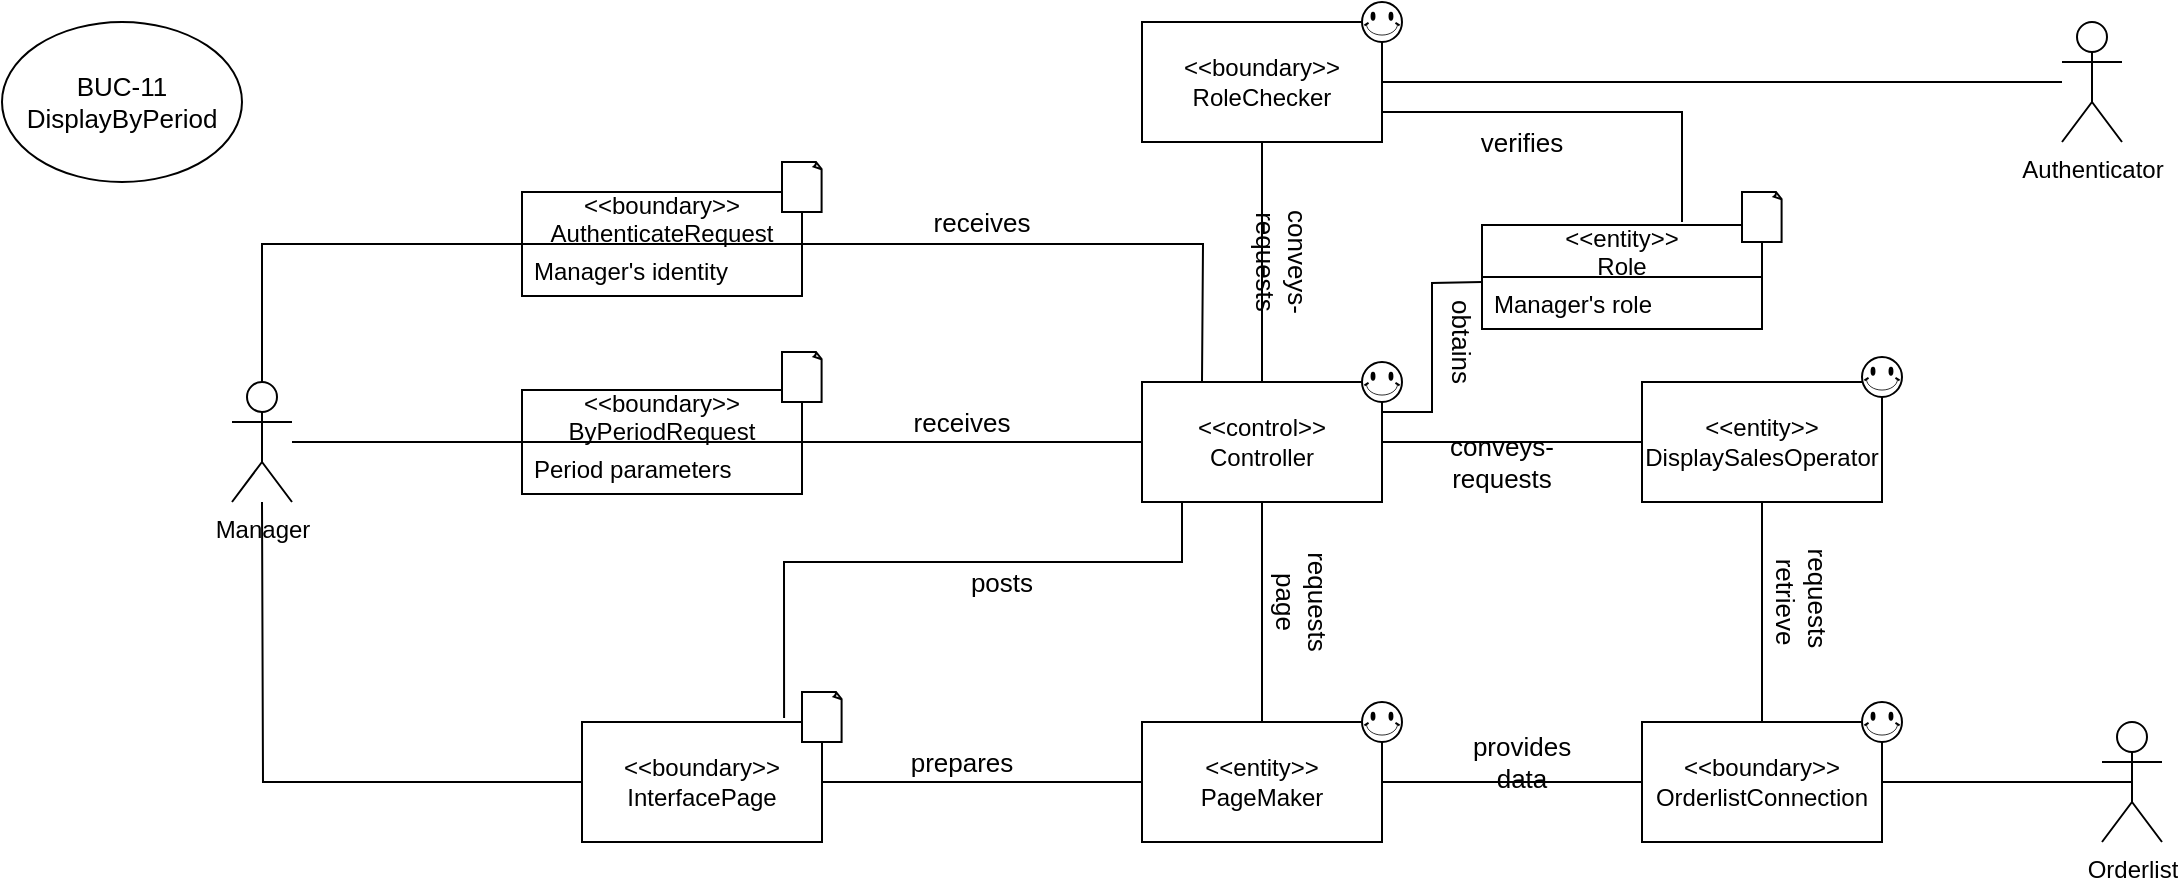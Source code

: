 <mxfile version="14.6.0" type="device"><diagram id="Y0a5yFrE13gmSuH_fW94" name="Page-1"><mxGraphModel dx="1607" dy="1112" grid="1" gridSize="10" guides="1" tooltips="1" connect="1" arrows="1" fold="1" page="1" pageScale="1" pageWidth="827" pageHeight="1169" math="0" shadow="0"><root><mxCell id="0"/><mxCell id="1" parent="0"/><mxCell id="iiYED96CAdbzTAdOjsHc-110" value="BUC-11&lt;br&gt;DisplayByPeriod" style="ellipse;whiteSpace=wrap;html=1;fontSize=13;" parent="1" vertex="1"><mxGeometry x="-570" y="150" width="120" height="80" as="geometry"/></mxCell><mxCell id="UtvzBb3cU_X8dH8Na1ih-1" style="edgeStyle=orthogonalEdgeStyle;rounded=0;orthogonalLoop=1;jettySize=auto;html=1;entryX=0.5;entryY=0.5;entryDx=0;entryDy=0;entryPerimeter=0;endArrow=none;endFill=0;" parent="1" source="UtvzBb3cU_X8dH8Na1ih-3" target="UtvzBb3cU_X8dH8Na1ih-24" edge="1"><mxGeometry relative="1" as="geometry"/></mxCell><mxCell id="UtvzBb3cU_X8dH8Na1ih-2" style="edgeStyle=orthogonalEdgeStyle;rounded=0;orthogonalLoop=1;jettySize=auto;html=1;entryX=1;entryY=0.5;entryDx=0;entryDy=0;endArrow=none;endFill=0;" parent="1" source="UtvzBb3cU_X8dH8Na1ih-3" target="UtvzBb3cU_X8dH8Na1ih-18" edge="1"><mxGeometry relative="1" as="geometry"><Array as="points"><mxPoint x="300" y="530"/></Array></mxGeometry></mxCell><mxCell id="UtvzBb3cU_X8dH8Na1ih-3" value="&amp;lt;&amp;lt;boundary&amp;gt;&amp;gt;&lt;br&gt;OrderlistConnection" style="rounded=0;whiteSpace=wrap;html=1;" parent="1" vertex="1"><mxGeometry x="250" y="500" width="120" height="60" as="geometry"/></mxCell><mxCell id="UtvzBb3cU_X8dH8Na1ih-5" style="edgeStyle=orthogonalEdgeStyle;rounded=0;orthogonalLoop=1;jettySize=auto;html=1;entryX=0.5;entryY=0;entryDx=0;entryDy=0;endArrow=none;endFill=0;" parent="1" source="UtvzBb3cU_X8dH8Na1ih-6" target="UtvzBb3cU_X8dH8Na1ih-16" edge="1"><mxGeometry relative="1" as="geometry"/></mxCell><mxCell id="UtvzBb3cU_X8dH8Na1ih-6" value="&amp;lt;&amp;lt;boundary&amp;gt;&amp;gt;&lt;br&gt;RoleChecker" style="rounded=0;whiteSpace=wrap;html=1;" parent="1" vertex="1"><mxGeometry y="150" width="120" height="60" as="geometry"/></mxCell><mxCell id="UtvzBb3cU_X8dH8Na1ih-12" style="edgeStyle=orthogonalEdgeStyle;rounded=0;orthogonalLoop=1;jettySize=auto;html=1;endArrow=none;endFill=0;" parent="1" source="UtvzBb3cU_X8dH8Na1ih-13" edge="1"><mxGeometry relative="1" as="geometry"><mxPoint x="-440" y="390" as="targetPoint"/></mxGeometry></mxCell><mxCell id="UtvzBb3cU_X8dH8Na1ih-13" value="&amp;lt;&amp;lt;boundary&amp;gt;&amp;gt;&lt;br&gt;InterfacePage" style="rounded=0;whiteSpace=wrap;html=1;" parent="1" vertex="1"><mxGeometry x="-280" y="500" width="120" height="60" as="geometry"/></mxCell><mxCell id="UtvzBb3cU_X8dH8Na1ih-14" style="edgeStyle=orthogonalEdgeStyle;rounded=0;orthogonalLoop=1;jettySize=auto;html=1;entryX=0.842;entryY=-0.033;entryDx=0;entryDy=0;entryPerimeter=0;endArrow=none;endFill=0;" parent="1" source="UtvzBb3cU_X8dH8Na1ih-16" target="UtvzBb3cU_X8dH8Na1ih-13" edge="1"><mxGeometry relative="1" as="geometry"><Array as="points"><mxPoint x="20" y="420"/><mxPoint x="-179" y="420"/></Array></mxGeometry></mxCell><mxCell id="UtvzBb3cU_X8dH8Na1ih-15" style="edgeStyle=orthogonalEdgeStyle;rounded=0;orthogonalLoop=1;jettySize=auto;html=1;entryX=0.5;entryY=0;entryDx=0;entryDy=0;fontSize=13;endArrow=none;endFill=0;" parent="1" source="UtvzBb3cU_X8dH8Na1ih-16" target="UtvzBb3cU_X8dH8Na1ih-18" edge="1"><mxGeometry relative="1" as="geometry"/></mxCell><mxCell id="UtvzBb3cU_X8dH8Na1ih-16" value="&amp;lt;&amp;lt;control&amp;gt;&amp;gt;&lt;br&gt;Controller" style="rounded=0;whiteSpace=wrap;html=1;" parent="1" vertex="1"><mxGeometry y="330" width="120" height="60" as="geometry"/></mxCell><mxCell id="UtvzBb3cU_X8dH8Na1ih-17" style="edgeStyle=orthogonalEdgeStyle;rounded=0;orthogonalLoop=1;jettySize=auto;html=1;endArrow=none;endFill=0;" parent="1" source="UtvzBb3cU_X8dH8Na1ih-18" target="UtvzBb3cU_X8dH8Na1ih-13" edge="1"><mxGeometry relative="1" as="geometry"/></mxCell><mxCell id="UtvzBb3cU_X8dH8Na1ih-18" value="&amp;lt;&amp;lt;entity&amp;gt;&amp;gt;&lt;br&gt;PageMaker" style="rounded=0;whiteSpace=wrap;html=1;" parent="1" vertex="1"><mxGeometry y="500" width="120" height="60" as="geometry"/></mxCell><mxCell id="UtvzBb3cU_X8dH8Na1ih-19" style="edgeStyle=orthogonalEdgeStyle;rounded=0;orthogonalLoop=1;jettySize=auto;html=1;entryX=1;entryY=0.25;entryDx=0;entryDy=0;endArrow=none;endFill=0;" parent="1" target="UtvzBb3cU_X8dH8Na1ih-16" edge="1"><mxGeometry relative="1" as="geometry"><mxPoint x="170" y="280" as="sourcePoint"/></mxGeometry></mxCell><mxCell id="UtvzBb3cU_X8dH8Na1ih-20" style="edgeStyle=orthogonalEdgeStyle;rounded=0;orthogonalLoop=1;jettySize=auto;html=1;entryX=1;entryY=0.75;entryDx=0;entryDy=0;endArrow=none;endFill=0;" parent="1" target="UtvzBb3cU_X8dH8Na1ih-6" edge="1"><mxGeometry relative="1" as="geometry"><Array as="points"><mxPoint x="270" y="195"/></Array><mxPoint x="270" y="250" as="sourcePoint"/></mxGeometry></mxCell><mxCell id="UtvzBb3cU_X8dH8Na1ih-22" style="edgeStyle=orthogonalEdgeStyle;rounded=0;orthogonalLoop=1;jettySize=auto;html=1;entryX=1;entryY=0.5;entryDx=0;entryDy=0;endArrow=none;endFill=0;" parent="1" source="UtvzBb3cU_X8dH8Na1ih-23" target="UtvzBb3cU_X8dH8Na1ih-6" edge="1"><mxGeometry relative="1" as="geometry"/></mxCell><mxCell id="UtvzBb3cU_X8dH8Na1ih-23" value="Authenticator" style="shape=umlActor;verticalLabelPosition=bottom;verticalAlign=top;html=1;outlineConnect=0;" parent="1" vertex="1"><mxGeometry x="460" y="150" width="30" height="60" as="geometry"/></mxCell><mxCell id="UtvzBb3cU_X8dH8Na1ih-24" value="Orderlist" style="shape=umlActor;verticalLabelPosition=bottom;verticalAlign=top;html=1;outlineConnect=0;" parent="1" vertex="1"><mxGeometry x="480" y="500" width="30" height="60" as="geometry"/></mxCell><mxCell id="UtvzBb3cU_X8dH8Na1ih-27" value="posts" style="text;html=1;strokeColor=none;fillColor=none;align=center;verticalAlign=middle;whiteSpace=wrap;rounded=0;fontSize=13;" parent="1" vertex="1"><mxGeometry x="-90" y="420" width="40" height="20" as="geometry"/></mxCell><mxCell id="UtvzBb3cU_X8dH8Na1ih-28" value="prepares" style="text;html=1;strokeColor=none;fillColor=none;align=center;verticalAlign=middle;whiteSpace=wrap;rounded=0;fontSize=13;" parent="1" vertex="1"><mxGeometry x="-110" y="510" width="40" height="20" as="geometry"/></mxCell><mxCell id="UtvzBb3cU_X8dH8Na1ih-29" value="conveys-requests" style="text;html=1;strokeColor=none;fillColor=none;align=center;verticalAlign=middle;whiteSpace=wrap;rounded=0;fontSize=13;rotation=90;" parent="1" vertex="1"><mxGeometry x="50" y="260" width="40" height="20" as="geometry"/></mxCell><mxCell id="UtvzBb3cU_X8dH8Na1ih-30" value="conveys-requests" style="text;html=1;strokeColor=none;fillColor=none;align=center;verticalAlign=middle;whiteSpace=wrap;rounded=0;fontSize=13;" parent="1" vertex="1"><mxGeometry x="160" y="360" width="40" height="20" as="geometry"/></mxCell><mxCell id="UtvzBb3cU_X8dH8Na1ih-31" value="obtains" style="text;html=1;strokeColor=none;fillColor=none;align=center;verticalAlign=middle;whiteSpace=wrap;rounded=0;fontSize=13;rotation=90;" parent="1" vertex="1"><mxGeometry x="140" y="300" width="40" height="20" as="geometry"/></mxCell><mxCell id="UtvzBb3cU_X8dH8Na1ih-32" value="verifies" style="text;html=1;strokeColor=none;fillColor=none;align=center;verticalAlign=middle;whiteSpace=wrap;rounded=0;fontSize=13;" parent="1" vertex="1"><mxGeometry x="170" y="200" width="40" height="20" as="geometry"/></mxCell><mxCell id="UtvzBb3cU_X8dH8Na1ih-33" value="requests page" style="text;html=1;strokeColor=none;fillColor=none;align=center;verticalAlign=middle;whiteSpace=wrap;rounded=0;fontSize=13;rotation=90;" parent="1" vertex="1"><mxGeometry x="60" y="430" width="40" height="20" as="geometry"/></mxCell><mxCell id="UtvzBb3cU_X8dH8Na1ih-34" value="" style="verticalLabelPosition=bottom;verticalAlign=top;html=1;shape=mxgraph.basic.smiley;fontSize=13;" parent="1" vertex="1"><mxGeometry x="110" y="490" width="20" height="20" as="geometry"/></mxCell><mxCell id="UtvzBb3cU_X8dH8Na1ih-35" value="" style="verticalLabelPosition=bottom;verticalAlign=top;html=1;shape=mxgraph.basic.smiley;fontSize=13;" parent="1" vertex="1"><mxGeometry x="110" y="320" width="20" height="20" as="geometry"/></mxCell><mxCell id="UtvzBb3cU_X8dH8Na1ih-36" value="" style="verticalLabelPosition=bottom;verticalAlign=top;html=1;shape=mxgraph.basic.smiley;fontSize=13;" parent="1" vertex="1"><mxGeometry x="110" y="140" width="20" height="20" as="geometry"/></mxCell><mxCell id="UtvzBb3cU_X8dH8Na1ih-37" value="" style="verticalLabelPosition=bottom;verticalAlign=top;html=1;shape=mxgraph.basic.smiley;fontSize=13;" parent="1" vertex="1"><mxGeometry x="360" y="490" width="20" height="20" as="geometry"/></mxCell><mxCell id="UtvzBb3cU_X8dH8Na1ih-41" value="" style="whiteSpace=wrap;html=1;shape=mxgraph.basic.document;fontSize=13;" parent="1" vertex="1"><mxGeometry x="-170" y="485" width="20" height="25" as="geometry"/></mxCell><mxCell id="UtvzBb3cU_X8dH8Na1ih-42" value="provides data" style="text;html=1;strokeColor=none;fillColor=none;align=center;verticalAlign=middle;whiteSpace=wrap;rounded=0;fontSize=13;" parent="1" vertex="1"><mxGeometry x="170" y="510" width="40" height="20" as="geometry"/></mxCell><mxCell id="UtvzBb3cU_X8dH8Na1ih-43" style="edgeStyle=orthogonalEdgeStyle;rounded=0;orthogonalLoop=1;jettySize=auto;html=1;entryX=0.5;entryY=0;entryDx=0;entryDy=0;endArrow=none;endFill=0;" parent="1" source="UtvzBb3cU_X8dH8Na1ih-45" target="UtvzBb3cU_X8dH8Na1ih-3" edge="1"><mxGeometry relative="1" as="geometry"/></mxCell><mxCell id="UtvzBb3cU_X8dH8Na1ih-44" style="edgeStyle=orthogonalEdgeStyle;rounded=0;orthogonalLoop=1;jettySize=auto;html=1;endArrow=none;endFill=0;entryX=1;entryY=0.5;entryDx=0;entryDy=0;" parent="1" source="UtvzBb3cU_X8dH8Na1ih-45" target="UtvzBb3cU_X8dH8Na1ih-16" edge="1"><mxGeometry relative="1" as="geometry"><mxPoint x="130" y="360" as="targetPoint"/></mxGeometry></mxCell><mxCell id="UtvzBb3cU_X8dH8Na1ih-45" value="&amp;lt;&amp;lt;entity&amp;gt;&amp;gt;&lt;br&gt;DisplaySalesOperator" style="rounded=0;whiteSpace=wrap;html=1;" parent="1" vertex="1"><mxGeometry x="250" y="330" width="120" height="60" as="geometry"/></mxCell><mxCell id="UtvzBb3cU_X8dH8Na1ih-46" value="requests&amp;nbsp;&lt;br&gt;retrieve" style="text;html=1;strokeColor=none;fillColor=none;align=center;verticalAlign=middle;whiteSpace=wrap;rounded=0;fontSize=13;rotation=90;" parent="1" vertex="1"><mxGeometry x="310" y="430" width="40" height="20" as="geometry"/></mxCell><mxCell id="UtvzBb3cU_X8dH8Na1ih-47" value="" style="verticalLabelPosition=bottom;verticalAlign=top;html=1;shape=mxgraph.basic.smiley;fontSize=13;" parent="1" vertex="1"><mxGeometry x="360" y="317.5" width="20" height="20" as="geometry"/></mxCell><mxCell id="QTnheO6Cza214ySGG9qq-1" style="edgeStyle=orthogonalEdgeStyle;rounded=0;orthogonalLoop=1;jettySize=auto;html=1;endArrow=none;endFill=0;" edge="1" parent="1" source="QTnheO6Cza214ySGG9qq-2"><mxGeometry relative="1" as="geometry"><mxPoint x="-300" y="360" as="targetPoint"/></mxGeometry></mxCell><mxCell id="QTnheO6Cza214ySGG9qq-2" value="Manager" style="shape=umlActor;verticalLabelPosition=bottom;verticalAlign=top;html=1;outlineConnect=0;" vertex="1" parent="1"><mxGeometry x="-455" y="330" width="30" height="60" as="geometry"/></mxCell><mxCell id="QTnheO6Cza214ySGG9qq-3" style="edgeStyle=orthogonalEdgeStyle;rounded=0;orthogonalLoop=1;jettySize=auto;html=1;fontSize=13;endArrow=none;endFill=0;" edge="1" parent="1"><mxGeometry relative="1" as="geometry"><mxPoint x="-180" y="360" as="sourcePoint"/><mxPoint y="360" as="targetPoint"/></mxGeometry></mxCell><mxCell id="QTnheO6Cza214ySGG9qq-4" value="receives" style="text;html=1;strokeColor=none;fillColor=none;align=center;verticalAlign=middle;whiteSpace=wrap;rounded=0;fontSize=13;" vertex="1" parent="1"><mxGeometry x="-100" y="240" width="40" height="20" as="geometry"/></mxCell><mxCell id="QTnheO6Cza214ySGG9qq-5" value="receives" style="text;html=1;strokeColor=none;fillColor=none;align=center;verticalAlign=middle;whiteSpace=wrap;rounded=0;fontSize=13;" vertex="1" parent="1"><mxGeometry x="-110" y="340" width="40" height="20" as="geometry"/></mxCell><mxCell id="QTnheO6Cza214ySGG9qq-6" style="edgeStyle=orthogonalEdgeStyle;rounded=0;orthogonalLoop=1;jettySize=auto;html=1;entryX=0.25;entryY=0;entryDx=0;entryDy=0;endArrow=none;endFill=0;" edge="1" parent="1" source="QTnheO6Cza214ySGG9qq-8"><mxGeometry relative="1" as="geometry"><mxPoint x="30" y="330" as="targetPoint"/></mxGeometry></mxCell><mxCell id="QTnheO6Cza214ySGG9qq-7" style="edgeStyle=orthogonalEdgeStyle;rounded=0;orthogonalLoop=1;jettySize=auto;html=1;entryX=0.5;entryY=0;entryDx=0;entryDy=0;entryPerimeter=0;endArrow=none;endFill=0;" edge="1" parent="1" source="QTnheO6Cza214ySGG9qq-8" target="QTnheO6Cza214ySGG9qq-2"><mxGeometry relative="1" as="geometry"/></mxCell><mxCell id="QTnheO6Cza214ySGG9qq-8" value="&lt;&lt;boundary&gt;&gt;&#10;AuthenticateRequest" style="swimlane;fontStyle=0;childLayout=stackLayout;horizontal=1;startSize=26;fillColor=none;horizontalStack=0;resizeParent=1;resizeParentMax=0;resizeLast=0;collapsible=1;marginBottom=0;" vertex="1" parent="1"><mxGeometry x="-310" y="235" width="140" height="52" as="geometry"/></mxCell><mxCell id="QTnheO6Cza214ySGG9qq-9" value="Manager's identity" style="text;strokeColor=none;fillColor=none;align=left;verticalAlign=top;spacingLeft=4;spacingRight=4;overflow=hidden;rotatable=0;points=[[0,0.5],[1,0.5]];portConstraint=eastwest;" vertex="1" parent="QTnheO6Cza214ySGG9qq-8"><mxGeometry y="26" width="140" height="26" as="geometry"/></mxCell><mxCell id="QTnheO6Cza214ySGG9qq-10" value="" style="whiteSpace=wrap;html=1;shape=mxgraph.basic.document;fontSize=13;" vertex="1" parent="1"><mxGeometry x="-180" y="220" width="20" height="25" as="geometry"/></mxCell><mxCell id="QTnheO6Cza214ySGG9qq-11" value="&lt;&lt;boundary&gt;&gt;&#10;ByPeriodRequest" style="swimlane;fontStyle=0;childLayout=stackLayout;horizontal=1;startSize=26;fillColor=none;horizontalStack=0;resizeParent=1;resizeParentMax=0;resizeLast=0;collapsible=1;marginBottom=0;" vertex="1" parent="1"><mxGeometry x="-310" y="334" width="140" height="52" as="geometry"/></mxCell><mxCell id="QTnheO6Cza214ySGG9qq-12" value="Period parameters" style="text;strokeColor=none;fillColor=none;align=left;verticalAlign=top;spacingLeft=4;spacingRight=4;overflow=hidden;rotatable=0;points=[[0,0.5],[1,0.5]];portConstraint=eastwest;" vertex="1" parent="QTnheO6Cza214ySGG9qq-11"><mxGeometry y="26" width="140" height="26" as="geometry"/></mxCell><mxCell id="QTnheO6Cza214ySGG9qq-13" value="" style="whiteSpace=wrap;html=1;shape=mxgraph.basic.document;fontSize=13;" vertex="1" parent="1"><mxGeometry x="-180" y="315" width="20" height="25" as="geometry"/></mxCell><mxCell id="QTnheO6Cza214ySGG9qq-14" value="&lt;&lt;entity&gt;&gt;&#10;Role" style="swimlane;fontStyle=0;childLayout=stackLayout;horizontal=1;startSize=26;fillColor=none;horizontalStack=0;resizeParent=1;resizeParentMax=0;resizeLast=0;collapsible=1;marginBottom=0;" vertex="1" parent="1"><mxGeometry x="170" y="251.5" width="140" height="52" as="geometry"><mxRectangle x="160" y="240" width="90" height="30" as="alternateBounds"/></mxGeometry></mxCell><mxCell id="QTnheO6Cza214ySGG9qq-15" value="Manager's role" style="text;strokeColor=none;fillColor=none;align=left;verticalAlign=top;spacingLeft=4;spacingRight=4;overflow=hidden;rotatable=0;points=[[0,0.5],[1,0.5]];portConstraint=eastwest;" vertex="1" parent="QTnheO6Cza214ySGG9qq-14"><mxGeometry y="26" width="140" height="26" as="geometry"/></mxCell><mxCell id="QTnheO6Cza214ySGG9qq-16" value="" style="whiteSpace=wrap;html=1;shape=mxgraph.basic.document;fontSize=13;" vertex="1" parent="1"><mxGeometry x="300" y="235" width="20" height="25" as="geometry"/></mxCell></root></mxGraphModel></diagram></mxfile>